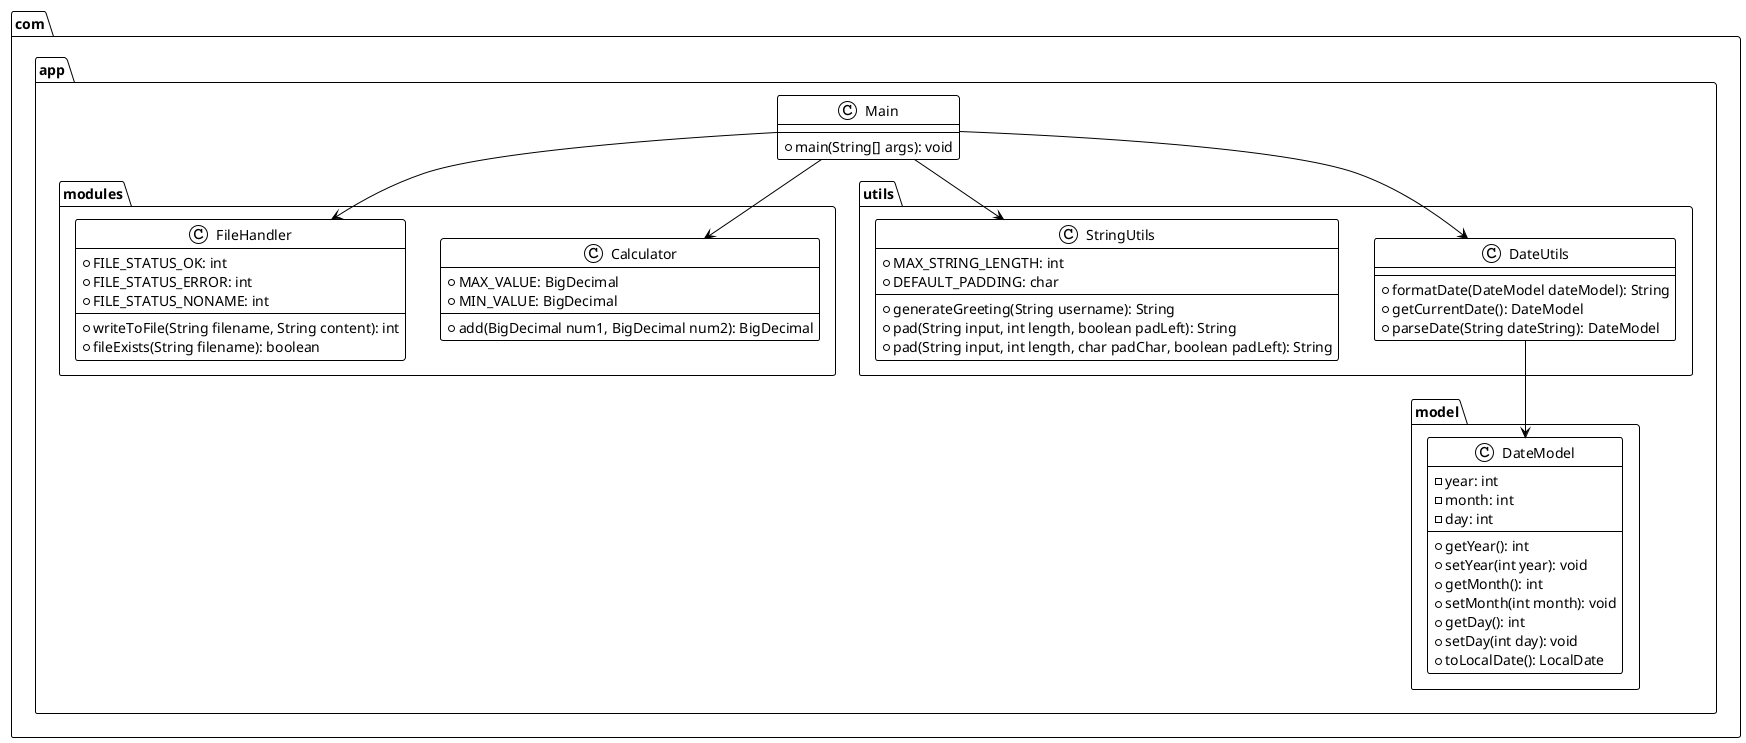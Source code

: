 @startuml structure-diagram
!theme plain

package "com.app" {
  class Main {
    + main(String[] args): void
  }
  
  package "modules" {
    class Calculator {
      + MAX_VALUE: BigDecimal
      + MIN_VALUE: BigDecimal
      + add(BigDecimal num1, BigDecimal num2): BigDecimal
    }
    
    class FileHandler {
      + FILE_STATUS_OK: int
      + FILE_STATUS_ERROR: int
      + FILE_STATUS_NONAME: int
      + writeToFile(String filename, String content): int
      + fileExists(String filename): boolean
    }
  }
  
  package "utils" {
    class DateUtils {
      + formatDate(DateModel dateModel): String
      + getCurrentDate(): DateModel
      + parseDate(String dateString): DateModel
    }
    
    class StringUtils {
      + MAX_STRING_LENGTH: int
      + DEFAULT_PADDING: char
      + generateGreeting(String username): String
      + pad(String input, int length, boolean padLeft): String
      + pad(String input, int length, char padChar, boolean padLeft): String
    }
  }
  
  package "model" {
    class DateModel {
      - year: int
      - month: int
      - day: int
      + getYear(): int
      + setYear(int year): void
      + getMonth(): int
      + setMonth(int month): void
      + getDay(): int
      + setDay(int day): void
      + toLocalDate(): LocalDate
    }
  }
}

Main --> Calculator
Main --> FileHandler
Main --> DateUtils
Main --> StringUtils
DateUtils --> DateModel

@enduml
